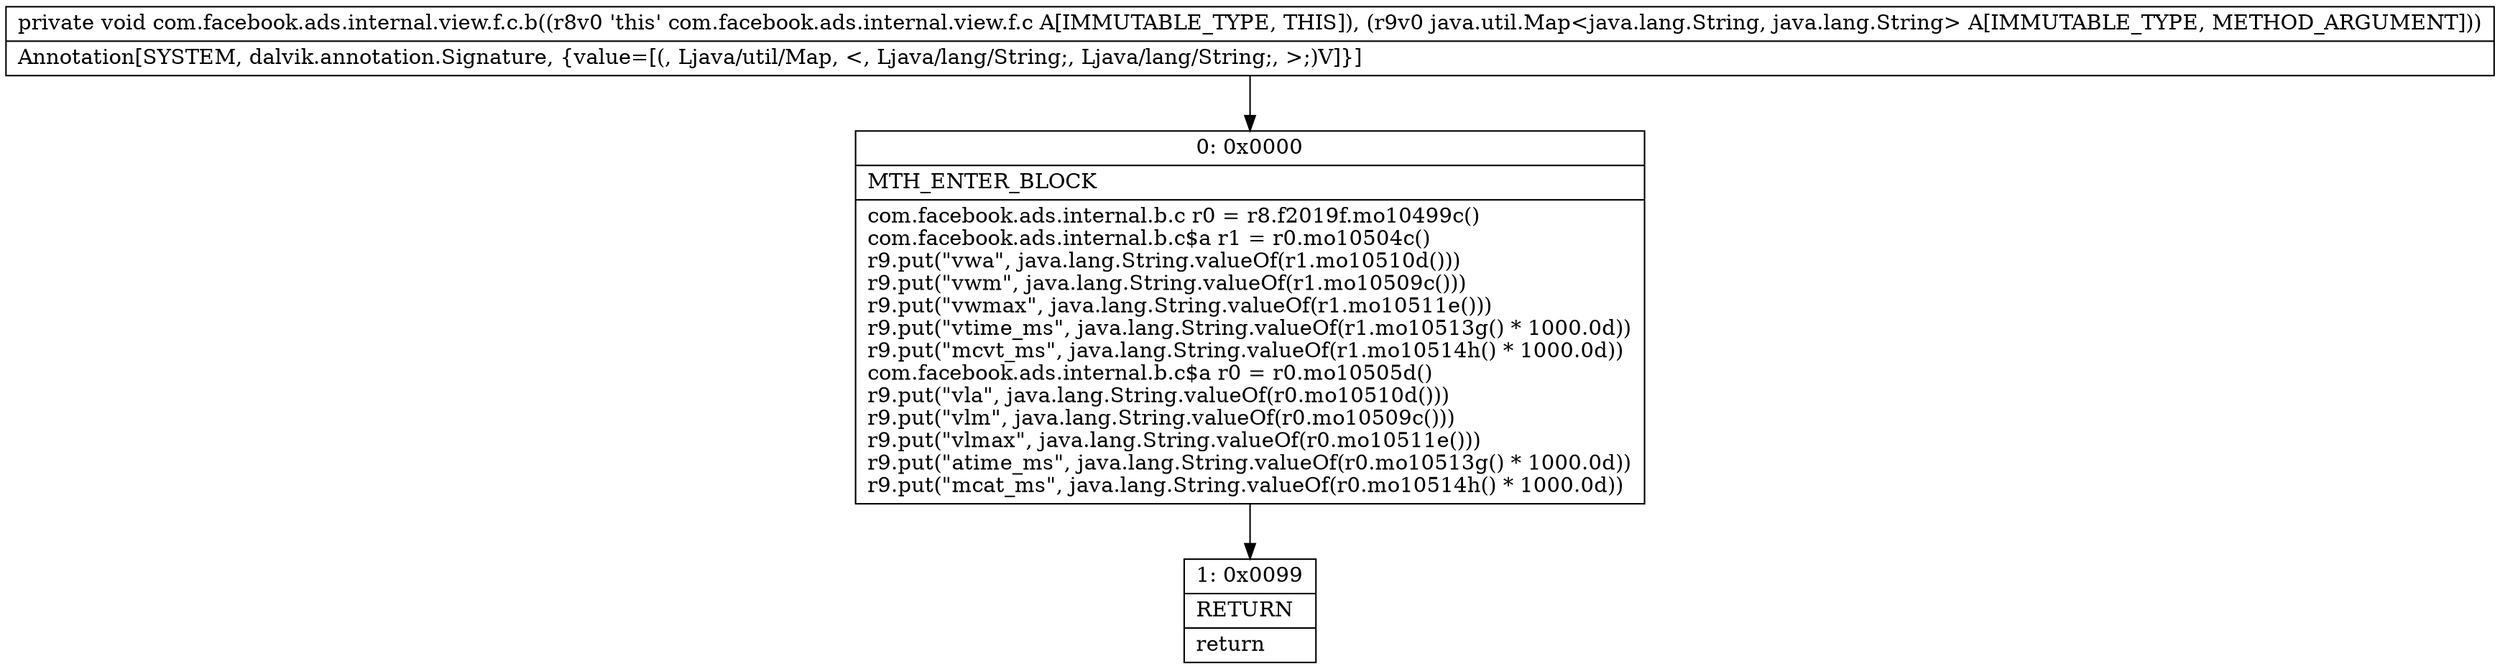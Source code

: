digraph "CFG forcom.facebook.ads.internal.view.f.c.b(Ljava\/util\/Map;)V" {
Node_0 [shape=record,label="{0\:\ 0x0000|MTH_ENTER_BLOCK\l|com.facebook.ads.internal.b.c r0 = r8.f2019f.mo10499c()\lcom.facebook.ads.internal.b.c$a r1 = r0.mo10504c()\lr9.put(\"vwa\", java.lang.String.valueOf(r1.mo10510d()))\lr9.put(\"vwm\", java.lang.String.valueOf(r1.mo10509c()))\lr9.put(\"vwmax\", java.lang.String.valueOf(r1.mo10511e()))\lr9.put(\"vtime_ms\", java.lang.String.valueOf(r1.mo10513g() * 1000.0d))\lr9.put(\"mcvt_ms\", java.lang.String.valueOf(r1.mo10514h() * 1000.0d))\lcom.facebook.ads.internal.b.c$a r0 = r0.mo10505d()\lr9.put(\"vla\", java.lang.String.valueOf(r0.mo10510d()))\lr9.put(\"vlm\", java.lang.String.valueOf(r0.mo10509c()))\lr9.put(\"vlmax\", java.lang.String.valueOf(r0.mo10511e()))\lr9.put(\"atime_ms\", java.lang.String.valueOf(r0.mo10513g() * 1000.0d))\lr9.put(\"mcat_ms\", java.lang.String.valueOf(r0.mo10514h() * 1000.0d))\l}"];
Node_1 [shape=record,label="{1\:\ 0x0099|RETURN\l|return\l}"];
MethodNode[shape=record,label="{private void com.facebook.ads.internal.view.f.c.b((r8v0 'this' com.facebook.ads.internal.view.f.c A[IMMUTABLE_TYPE, THIS]), (r9v0 java.util.Map\<java.lang.String, java.lang.String\> A[IMMUTABLE_TYPE, METHOD_ARGUMENT]))  | Annotation[SYSTEM, dalvik.annotation.Signature, \{value=[(, Ljava\/util\/Map, \<, Ljava\/lang\/String;, Ljava\/lang\/String;, \>;)V]\}]\l}"];
MethodNode -> Node_0;
Node_0 -> Node_1;
}

